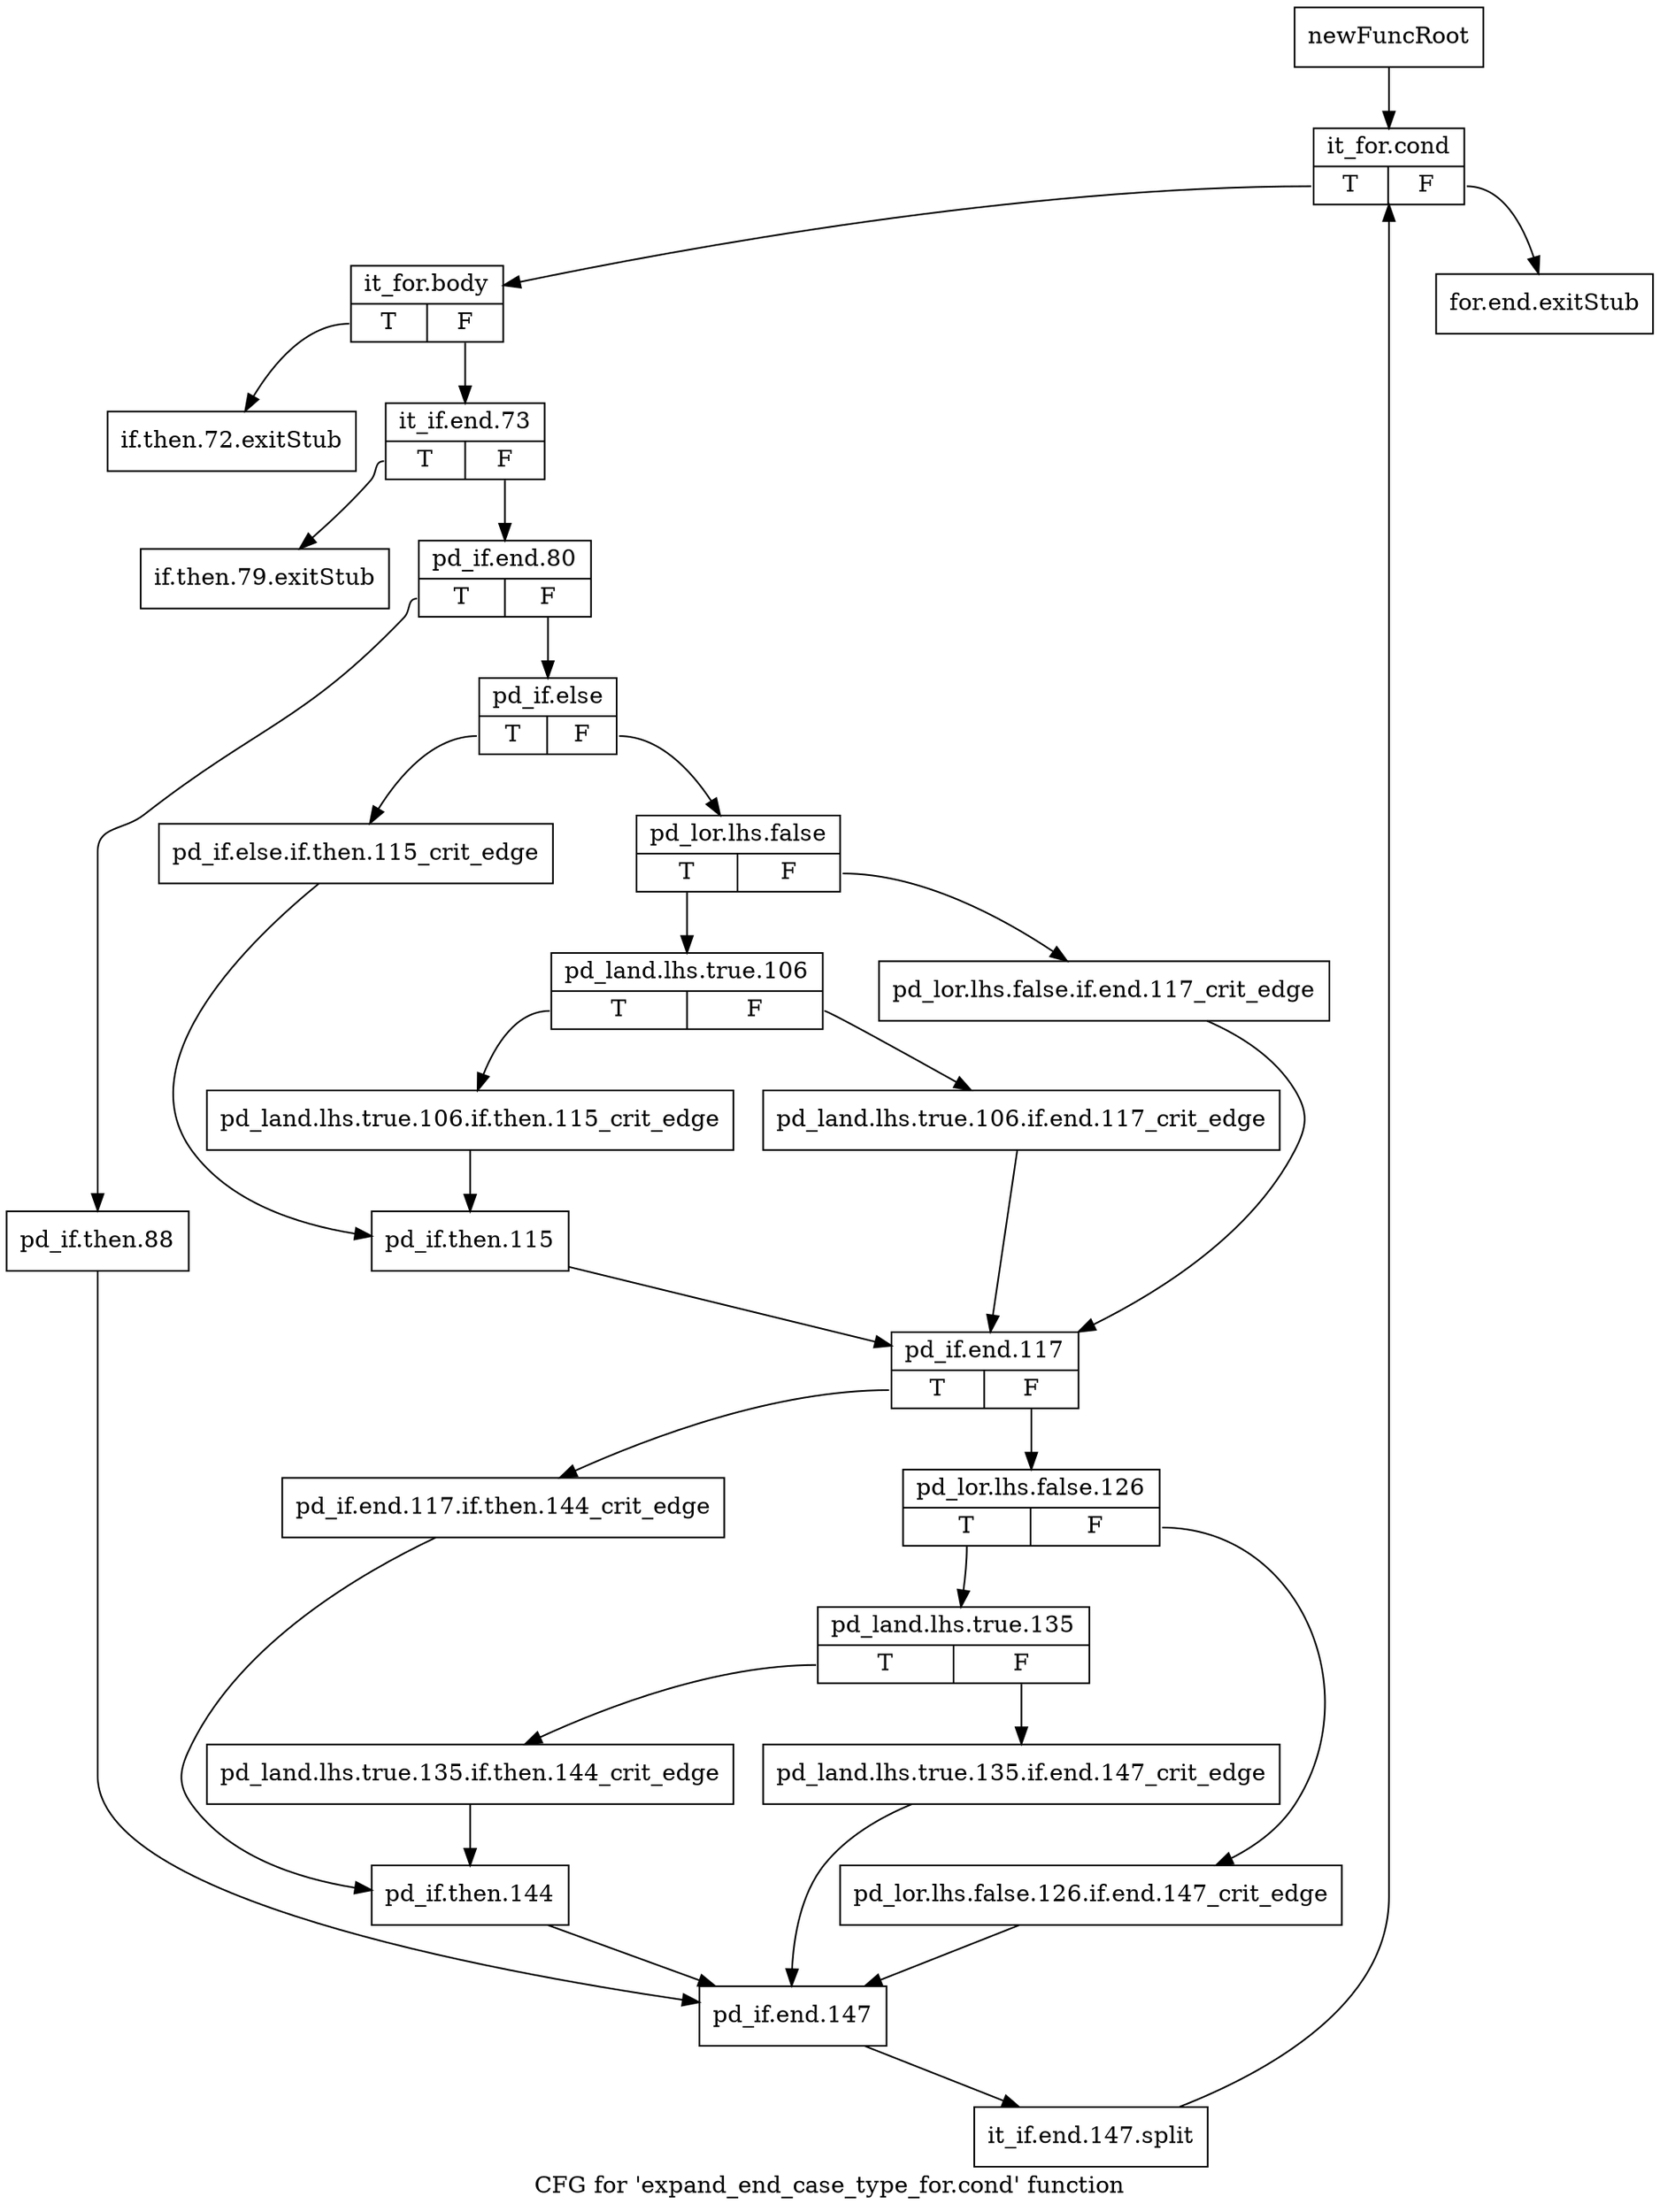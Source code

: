 digraph "CFG for 'expand_end_case_type_for.cond' function" {
	label="CFG for 'expand_end_case_type_for.cond' function";

	Node0xc3f2be0 [shape=record,label="{newFuncRoot}"];
	Node0xc3f2be0 -> Node0xc3f2d20;
	Node0xc3f2c30 [shape=record,label="{for.end.exitStub}"];
	Node0xc3f2c80 [shape=record,label="{if.then.72.exitStub}"];
	Node0xc3f2cd0 [shape=record,label="{if.then.79.exitStub}"];
	Node0xc3f2d20 [shape=record,label="{it_for.cond|{<s0>T|<s1>F}}"];
	Node0xc3f2d20:s0 -> Node0xc3f2d70;
	Node0xc3f2d20:s1 -> Node0xc3f2c30;
	Node0xc3f2d70 [shape=record,label="{it_for.body|{<s0>T|<s1>F}}"];
	Node0xc3f2d70:s0 -> Node0xc3f2c80;
	Node0xc3f2d70:s1 -> Node0xc3f2dc0;
	Node0xc3f2dc0 [shape=record,label="{it_if.end.73|{<s0>T|<s1>F}}"];
	Node0xc3f2dc0:s0 -> Node0xc3f2cd0;
	Node0xc3f2dc0:s1 -> Node0xc3f2e10;
	Node0xc3f2e10 [shape=record,label="{pd_if.end.80|{<s0>T|<s1>F}}"];
	Node0xc3f2e10:s0 -> Node0xc3f3360;
	Node0xc3f2e10:s1 -> Node0xc3f2e60;
	Node0xc3f2e60 [shape=record,label="{pd_if.else|{<s0>T|<s1>F}}"];
	Node0xc3f2e60:s0 -> Node0xc3f3040;
	Node0xc3f2e60:s1 -> Node0xc3f2eb0;
	Node0xc3f2eb0 [shape=record,label="{pd_lor.lhs.false|{<s0>T|<s1>F}}"];
	Node0xc3f2eb0:s0 -> Node0xc3f2f50;
	Node0xc3f2eb0:s1 -> Node0xc3f2f00;
	Node0xc3f2f00 [shape=record,label="{pd_lor.lhs.false.if.end.117_crit_edge}"];
	Node0xc3f2f00 -> Node0xc3f30e0;
	Node0xc3f2f50 [shape=record,label="{pd_land.lhs.true.106|{<s0>T|<s1>F}}"];
	Node0xc3f2f50:s0 -> Node0xc3f2ff0;
	Node0xc3f2f50:s1 -> Node0xc3f2fa0;
	Node0xc3f2fa0 [shape=record,label="{pd_land.lhs.true.106.if.end.117_crit_edge}"];
	Node0xc3f2fa0 -> Node0xc3f30e0;
	Node0xc3f2ff0 [shape=record,label="{pd_land.lhs.true.106.if.then.115_crit_edge}"];
	Node0xc3f2ff0 -> Node0xc3f3090;
	Node0xc3f3040 [shape=record,label="{pd_if.else.if.then.115_crit_edge}"];
	Node0xc3f3040 -> Node0xc3f3090;
	Node0xc3f3090 [shape=record,label="{pd_if.then.115}"];
	Node0xc3f3090 -> Node0xc3f30e0;
	Node0xc3f30e0 [shape=record,label="{pd_if.end.117|{<s0>T|<s1>F}}"];
	Node0xc3f30e0:s0 -> Node0xc3f32c0;
	Node0xc3f30e0:s1 -> Node0xc3f3130;
	Node0xc3f3130 [shape=record,label="{pd_lor.lhs.false.126|{<s0>T|<s1>F}}"];
	Node0xc3f3130:s0 -> Node0xc3f31d0;
	Node0xc3f3130:s1 -> Node0xc3f3180;
	Node0xc3f3180 [shape=record,label="{pd_lor.lhs.false.126.if.end.147_crit_edge}"];
	Node0xc3f3180 -> Node0xc3f33b0;
	Node0xc3f31d0 [shape=record,label="{pd_land.lhs.true.135|{<s0>T|<s1>F}}"];
	Node0xc3f31d0:s0 -> Node0xc3f3270;
	Node0xc3f31d0:s1 -> Node0xc3f3220;
	Node0xc3f3220 [shape=record,label="{pd_land.lhs.true.135.if.end.147_crit_edge}"];
	Node0xc3f3220 -> Node0xc3f33b0;
	Node0xc3f3270 [shape=record,label="{pd_land.lhs.true.135.if.then.144_crit_edge}"];
	Node0xc3f3270 -> Node0xc3f3310;
	Node0xc3f32c0 [shape=record,label="{pd_if.end.117.if.then.144_crit_edge}"];
	Node0xc3f32c0 -> Node0xc3f3310;
	Node0xc3f3310 [shape=record,label="{pd_if.then.144}"];
	Node0xc3f3310 -> Node0xc3f33b0;
	Node0xc3f3360 [shape=record,label="{pd_if.then.88}"];
	Node0xc3f3360 -> Node0xc3f33b0;
	Node0xc3f33b0 [shape=record,label="{pd_if.end.147}"];
	Node0xc3f33b0 -> Node0xfad0e10;
	Node0xfad0e10 [shape=record,label="{it_if.end.147.split}"];
	Node0xfad0e10 -> Node0xc3f2d20;
}
